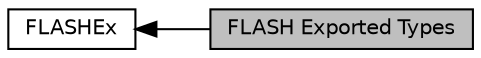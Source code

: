 digraph "FLASH Exported Types"
{
  edge [fontname="Helvetica",fontsize="10",labelfontname="Helvetica",labelfontsize="10"];
  node [fontname="Helvetica",fontsize="10",shape=record];
  rankdir=LR;
  Node0 [label="FLASH Exported Types",height=0.2,width=0.4,color="black", fillcolor="grey75", style="filled", fontcolor="black"];
  Node1 [label="FLASHEx",height=0.2,width=0.4,color="black", fillcolor="white", style="filled",URL="$group___f_l_a_s_h_ex.html",tooltip="FLASH HAL Extension module driver. "];
  Node1->Node0 [shape=plaintext, dir="back", style="solid"];
}

